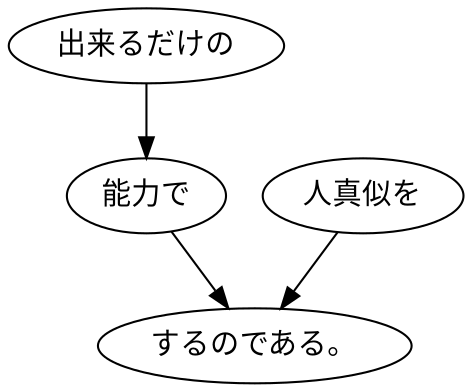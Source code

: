 digraph graph2788 {
	node0 [label="出来るだけの"];
	node1 [label="能力で"];
	node2 [label="人真似を"];
	node3 [label="するのである。"];
	node0 -> node1;
	node1 -> node3;
	node2 -> node3;
}
